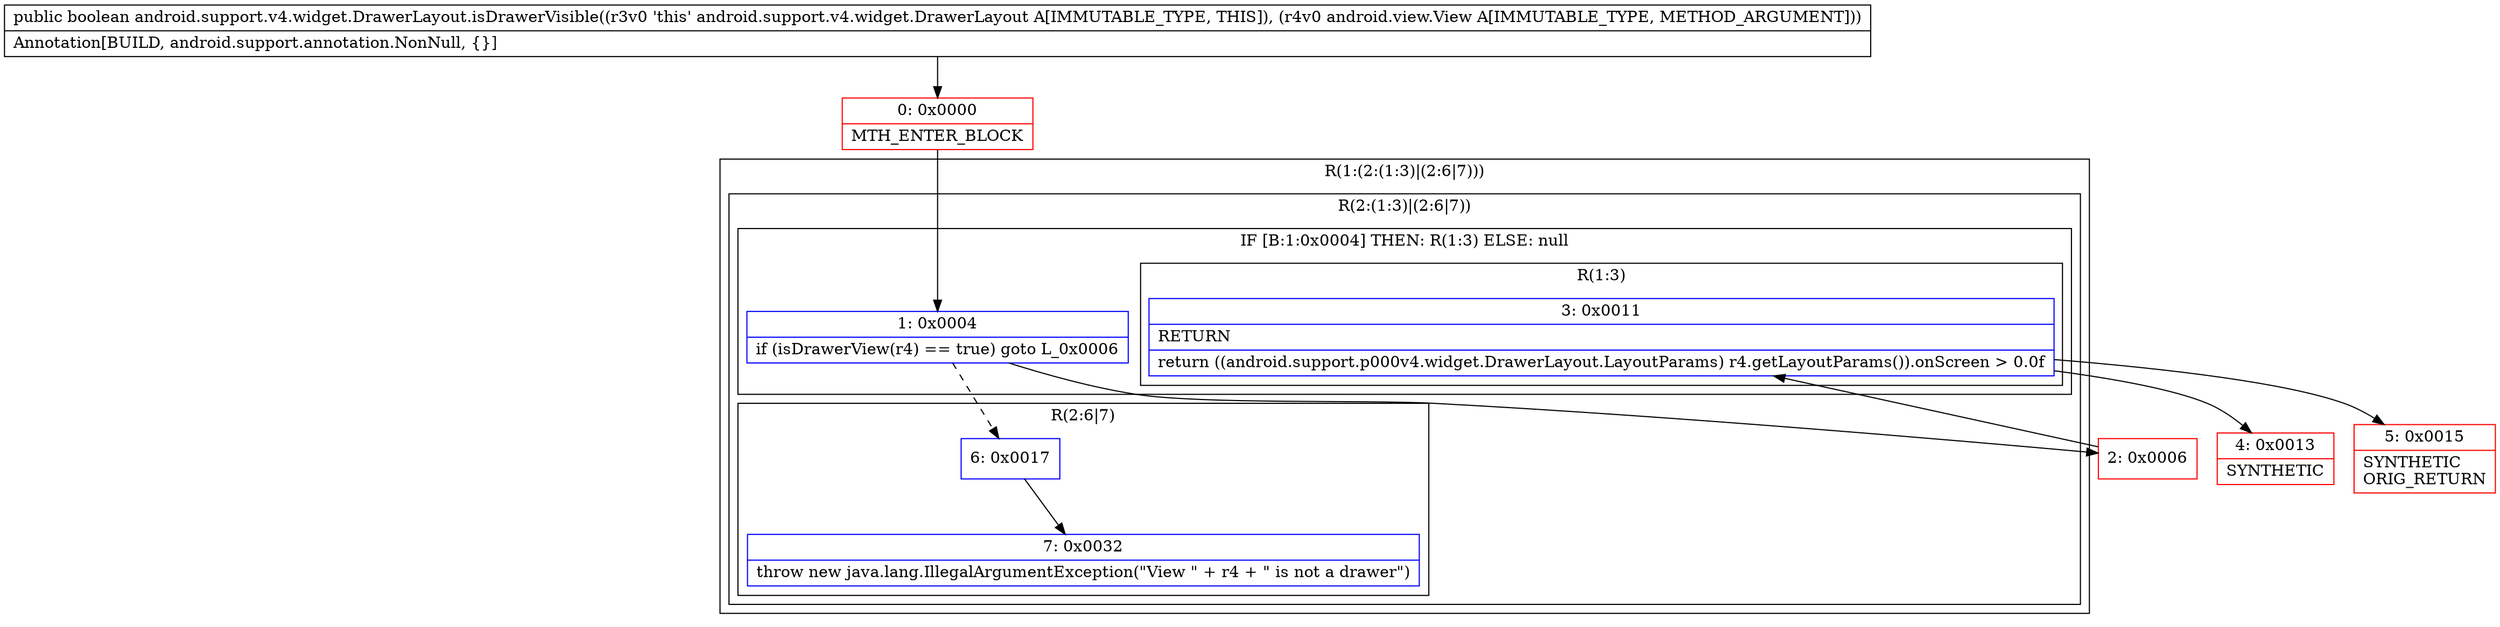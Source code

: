 digraph "CFG forandroid.support.v4.widget.DrawerLayout.isDrawerVisible(Landroid\/view\/View;)Z" {
subgraph cluster_Region_1421926081 {
label = "R(1:(2:(1:3)|(2:6|7)))";
node [shape=record,color=blue];
subgraph cluster_Region_40372195 {
label = "R(2:(1:3)|(2:6|7))";
node [shape=record,color=blue];
subgraph cluster_IfRegion_715100179 {
label = "IF [B:1:0x0004] THEN: R(1:3) ELSE: null";
node [shape=record,color=blue];
Node_1 [shape=record,label="{1\:\ 0x0004|if (isDrawerView(r4) == true) goto L_0x0006\l}"];
subgraph cluster_Region_601562472 {
label = "R(1:3)";
node [shape=record,color=blue];
Node_3 [shape=record,label="{3\:\ 0x0011|RETURN\l|return ((android.support.p000v4.widget.DrawerLayout.LayoutParams) r4.getLayoutParams()).onScreen \> 0.0f\l}"];
}
}
subgraph cluster_Region_1908402436 {
label = "R(2:6|7)";
node [shape=record,color=blue];
Node_6 [shape=record,label="{6\:\ 0x0017}"];
Node_7 [shape=record,label="{7\:\ 0x0032|throw new java.lang.IllegalArgumentException(\"View \" + r4 + \" is not a drawer\")\l}"];
}
}
}
Node_0 [shape=record,color=red,label="{0\:\ 0x0000|MTH_ENTER_BLOCK\l}"];
Node_2 [shape=record,color=red,label="{2\:\ 0x0006}"];
Node_4 [shape=record,color=red,label="{4\:\ 0x0013|SYNTHETIC\l}"];
Node_5 [shape=record,color=red,label="{5\:\ 0x0015|SYNTHETIC\lORIG_RETURN\l}"];
MethodNode[shape=record,label="{public boolean android.support.v4.widget.DrawerLayout.isDrawerVisible((r3v0 'this' android.support.v4.widget.DrawerLayout A[IMMUTABLE_TYPE, THIS]), (r4v0 android.view.View A[IMMUTABLE_TYPE, METHOD_ARGUMENT]))  | Annotation[BUILD, android.support.annotation.NonNull, \{\}]\l}"];
MethodNode -> Node_0;
Node_1 -> Node_2;
Node_1 -> Node_6[style=dashed];
Node_3 -> Node_4;
Node_3 -> Node_5;
Node_6 -> Node_7;
Node_0 -> Node_1;
Node_2 -> Node_3;
}

